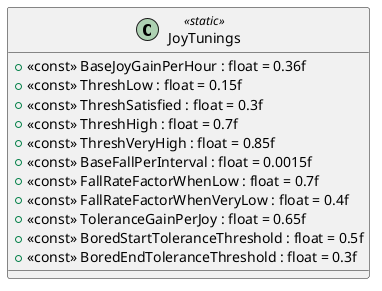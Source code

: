 @startuml
class JoyTunings <<static>> {
    + <<const>> BaseJoyGainPerHour : float = 0.36f
    + <<const>> ThreshLow : float = 0.15f
    + <<const>> ThreshSatisfied : float = 0.3f
    + <<const>> ThreshHigh : float = 0.7f
    + <<const>> ThreshVeryHigh : float = 0.85f
    + <<const>> BaseFallPerInterval : float = 0.0015f
    + <<const>> FallRateFactorWhenLow : float = 0.7f
    + <<const>> FallRateFactorWhenVeryLow : float = 0.4f
    + <<const>> ToleranceGainPerJoy : float = 0.65f
    + <<const>> BoredStartToleranceThreshold : float = 0.5f
    + <<const>> BoredEndToleranceThreshold : float = 0.3f
}
@enduml
